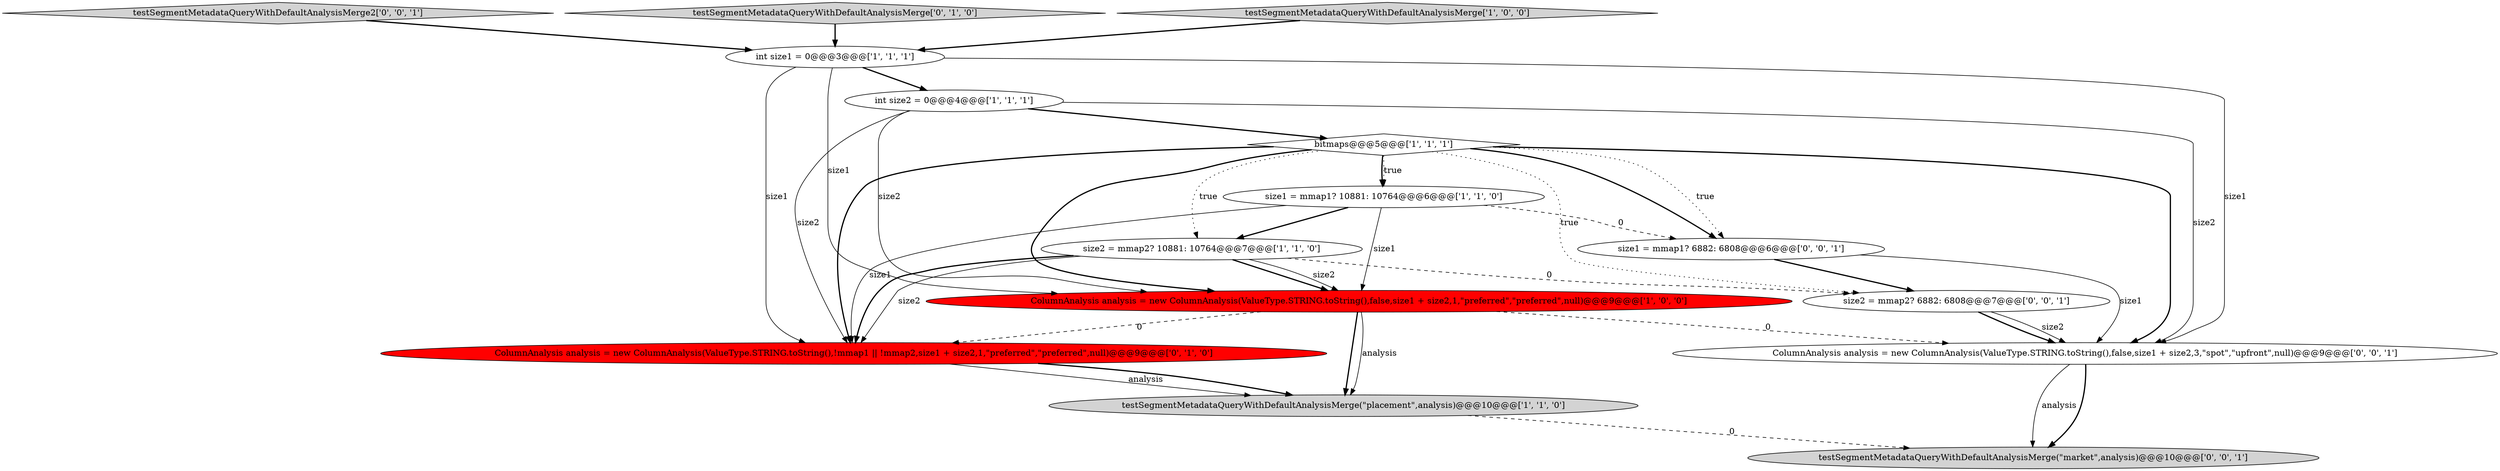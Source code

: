 digraph {
7 [style = filled, label = "ColumnAnalysis analysis = new ColumnAnalysis(ValueType.STRING.toString(),false,size1 + size2,1,\"preferred\",\"preferred\",null)@@@9@@@['1', '0', '0']", fillcolor = red, shape = ellipse image = "AAA1AAABBB1BBB"];
11 [style = filled, label = "testSegmentMetadataQueryWithDefaultAnalysisMerge(\"market\",analysis)@@@10@@@['0', '0', '1']", fillcolor = lightgray, shape = ellipse image = "AAA0AAABBB3BBB"];
1 [style = filled, label = "int size2 = 0@@@4@@@['1', '1', '1']", fillcolor = white, shape = ellipse image = "AAA0AAABBB1BBB"];
2 [style = filled, label = "size1 = mmap1? 10881: 10764@@@6@@@['1', '1', '0']", fillcolor = white, shape = ellipse image = "AAA0AAABBB1BBB"];
5 [style = filled, label = "bitmaps@@@5@@@['1', '1', '1']", fillcolor = white, shape = diamond image = "AAA0AAABBB1BBB"];
9 [style = filled, label = "ColumnAnalysis analysis = new ColumnAnalysis(ValueType.STRING.toString(),!mmap1 || !mmap2,size1 + size2,1,\"preferred\",\"preferred\",null)@@@9@@@['0', '1', '0']", fillcolor = red, shape = ellipse image = "AAA1AAABBB2BBB"];
14 [style = filled, label = "testSegmentMetadataQueryWithDefaultAnalysisMerge2['0', '0', '1']", fillcolor = lightgray, shape = diamond image = "AAA0AAABBB3BBB"];
6 [style = filled, label = "int size1 = 0@@@3@@@['1', '1', '1']", fillcolor = white, shape = ellipse image = "AAA0AAABBB1BBB"];
13 [style = filled, label = "size2 = mmap2? 6882: 6808@@@7@@@['0', '0', '1']", fillcolor = white, shape = ellipse image = "AAA0AAABBB3BBB"];
12 [style = filled, label = "size1 = mmap1? 6882: 6808@@@6@@@['0', '0', '1']", fillcolor = white, shape = ellipse image = "AAA0AAABBB3BBB"];
4 [style = filled, label = "size2 = mmap2? 10881: 10764@@@7@@@['1', '1', '0']", fillcolor = white, shape = ellipse image = "AAA0AAABBB1BBB"];
8 [style = filled, label = "testSegmentMetadataQueryWithDefaultAnalysisMerge['0', '1', '0']", fillcolor = lightgray, shape = diamond image = "AAA0AAABBB2BBB"];
10 [style = filled, label = "ColumnAnalysis analysis = new ColumnAnalysis(ValueType.STRING.toString(),false,size1 + size2,3,\"spot\",\"upfront\",null)@@@9@@@['0', '0', '1']", fillcolor = white, shape = ellipse image = "AAA0AAABBB3BBB"];
3 [style = filled, label = "testSegmentMetadataQueryWithDefaultAnalysisMerge(\"placement\",analysis)@@@10@@@['1', '1', '0']", fillcolor = lightgray, shape = ellipse image = "AAA0AAABBB1BBB"];
0 [style = filled, label = "testSegmentMetadataQueryWithDefaultAnalysisMerge['1', '0', '0']", fillcolor = lightgray, shape = diamond image = "AAA0AAABBB1BBB"];
1->5 [style = bold, label=""];
4->9 [style = bold, label=""];
5->10 [style = bold, label=""];
13->10 [style = bold, label=""];
2->7 [style = solid, label="size1"];
5->9 [style = bold, label=""];
0->6 [style = bold, label=""];
1->9 [style = solid, label="size2"];
12->10 [style = solid, label="size1"];
9->3 [style = solid, label="analysis"];
8->6 [style = bold, label=""];
1->10 [style = solid, label="size2"];
5->12 [style = dotted, label="true"];
2->4 [style = bold, label=""];
10->11 [style = solid, label="analysis"];
7->3 [style = bold, label=""];
4->7 [style = bold, label=""];
5->4 [style = dotted, label="true"];
4->9 [style = solid, label="size2"];
6->1 [style = bold, label=""];
12->13 [style = bold, label=""];
5->13 [style = dotted, label="true"];
5->2 [style = bold, label=""];
2->12 [style = dashed, label="0"];
5->12 [style = bold, label=""];
7->9 [style = dashed, label="0"];
6->9 [style = solid, label="size1"];
9->3 [style = bold, label=""];
5->7 [style = bold, label=""];
13->10 [style = solid, label="size2"];
7->10 [style = dashed, label="0"];
6->10 [style = solid, label="size1"];
4->7 [style = solid, label="size2"];
3->11 [style = dashed, label="0"];
4->13 [style = dashed, label="0"];
1->7 [style = solid, label="size2"];
14->6 [style = bold, label=""];
6->7 [style = solid, label="size1"];
7->3 [style = solid, label="analysis"];
2->9 [style = solid, label="size1"];
5->2 [style = dotted, label="true"];
10->11 [style = bold, label=""];
}

